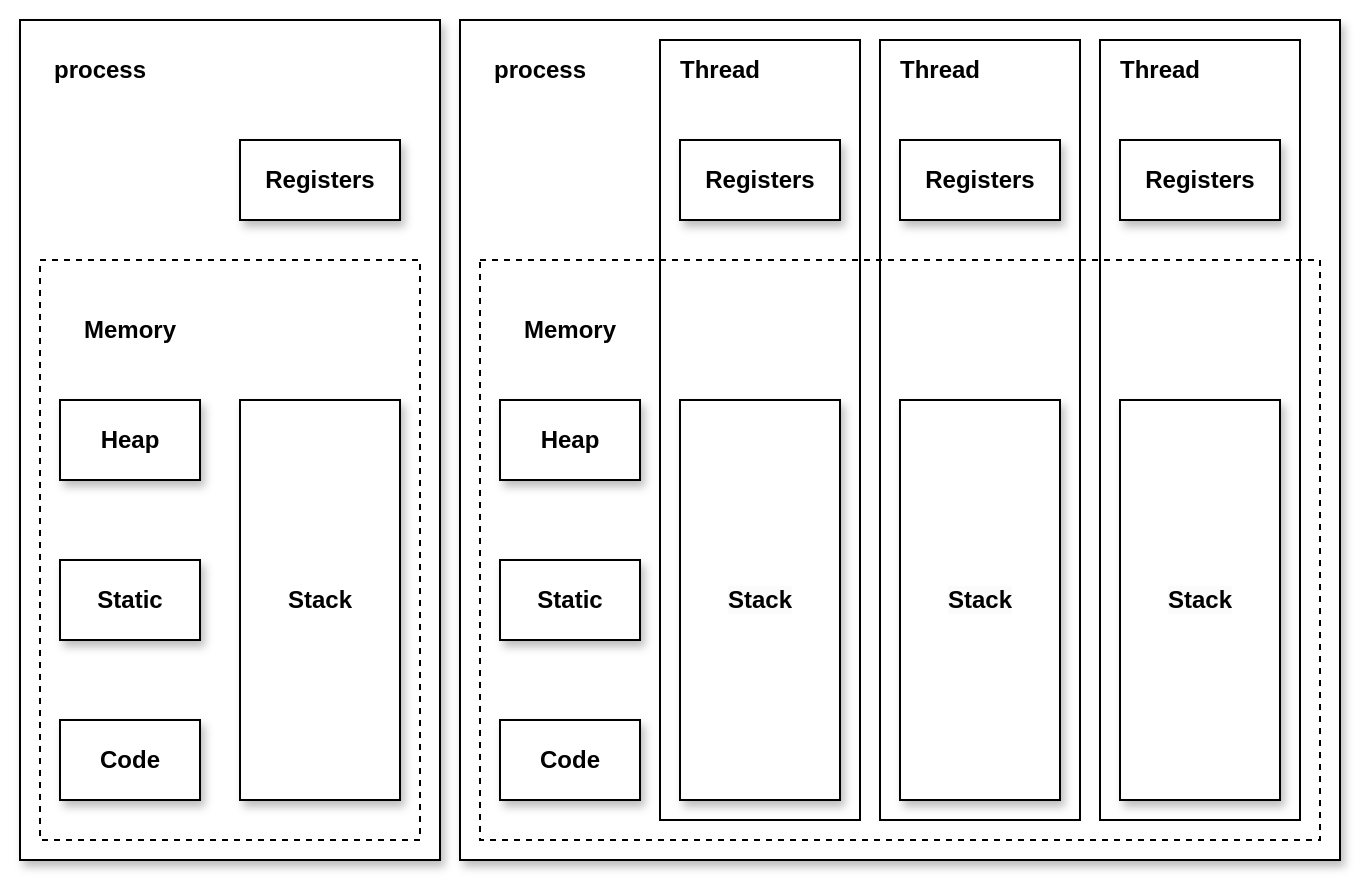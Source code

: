 <mxfile version="21.4.0" type="device" pages="2">
  <diagram name="process vs thread" id="vVsf7y6aLCeZuOeQ3_Q5">
    <mxGraphModel dx="1408" dy="1043" grid="1" gridSize="10" guides="1" tooltips="1" connect="1" arrows="1" fold="1" page="1" pageScale="1" pageWidth="827" pageHeight="1169" math="0" shadow="0">
      <root>
        <mxCell id="0" />
        <mxCell id="1" parent="0" />
        <mxCell id="RyWQwI0cDfIO8_9Zq9iC-2" value="" style="rounded=0;whiteSpace=wrap;html=1;fillColor=none;dashed=1;fontStyle=1;strokeColor=none;" vertex="1" parent="1">
          <mxGeometry x="80" y="160" width="680" height="440" as="geometry" />
        </mxCell>
        <mxCell id="RyWQwI0cDfIO8_9Zq9iC-4" value="" style="rounded=0;whiteSpace=wrap;html=1;fontStyle=1;shadow=1;" vertex="1" parent="1">
          <mxGeometry x="310" y="170" width="440" height="420" as="geometry" />
        </mxCell>
        <mxCell id="RyWQwI0cDfIO8_9Zq9iC-25" value="" style="rounded=0;whiteSpace=wrap;html=1;fillColor=none;fontStyle=1" vertex="1" parent="1">
          <mxGeometry x="410" y="180" width="100" height="390" as="geometry" />
        </mxCell>
        <mxCell id="RyWQwI0cDfIO8_9Zq9iC-26" value="" style="rounded=0;whiteSpace=wrap;html=1;fillColor=none;fontStyle=1" vertex="1" parent="1">
          <mxGeometry x="520" y="180" width="100" height="390" as="geometry" />
        </mxCell>
        <mxCell id="RyWQwI0cDfIO8_9Zq9iC-27" value="" style="rounded=0;whiteSpace=wrap;html=1;fillColor=none;fontStyle=1" vertex="1" parent="1">
          <mxGeometry x="630" y="180" width="100" height="390" as="geometry" />
        </mxCell>
        <mxCell id="RyWQwI0cDfIO8_9Zq9iC-3" value="" style="rounded=0;whiteSpace=wrap;html=1;fontStyle=1;shadow=1;" vertex="1" parent="1">
          <mxGeometry x="90" y="170" width="210" height="420" as="geometry" />
        </mxCell>
        <mxCell id="RyWQwI0cDfIO8_9Zq9iC-9" value="" style="rounded=0;whiteSpace=wrap;html=1;fillColor=none;dashed=1;fontStyle=1" vertex="1" parent="1">
          <mxGeometry x="100" y="290" width="190" height="290" as="geometry" />
        </mxCell>
        <mxCell id="RyWQwI0cDfIO8_9Zq9iC-5" value="Heap" style="rounded=0;whiteSpace=wrap;html=1;shadow=1;fontStyle=1" vertex="1" parent="1">
          <mxGeometry x="110" y="360" width="70" height="40" as="geometry" />
        </mxCell>
        <mxCell id="RyWQwI0cDfIO8_9Zq9iC-6" value="Static" style="rounded=0;whiteSpace=wrap;html=1;shadow=1;fontStyle=1" vertex="1" parent="1">
          <mxGeometry x="110" y="440" width="70" height="40" as="geometry" />
        </mxCell>
        <mxCell id="RyWQwI0cDfIO8_9Zq9iC-7" value="Code" style="rounded=0;whiteSpace=wrap;html=1;shadow=1;fontStyle=1" vertex="1" parent="1">
          <mxGeometry x="110" y="520" width="70" height="40" as="geometry" />
        </mxCell>
        <mxCell id="RyWQwI0cDfIO8_9Zq9iC-8" value="Stack" style="rounded=0;whiteSpace=wrap;html=1;shadow=1;fontStyle=1" vertex="1" parent="1">
          <mxGeometry x="200" y="360" width="80" height="200" as="geometry" />
        </mxCell>
        <mxCell id="RyWQwI0cDfIO8_9Zq9iC-10" value="Memory" style="text;html=1;strokeColor=none;fillColor=none;align=center;verticalAlign=middle;whiteSpace=wrap;rounded=0;fontStyle=1" vertex="1" parent="1">
          <mxGeometry x="115" y="310" width="60" height="30" as="geometry" />
        </mxCell>
        <mxCell id="RyWQwI0cDfIO8_9Zq9iC-11" value="Registers" style="rounded=0;whiteSpace=wrap;html=1;shadow=1;fontStyle=1" vertex="1" parent="1">
          <mxGeometry x="200" y="230" width="80" height="40" as="geometry" />
        </mxCell>
        <mxCell id="RyWQwI0cDfIO8_9Zq9iC-14" value="" style="rounded=0;whiteSpace=wrap;html=1;fillColor=none;dashed=1;fontStyle=1" vertex="1" parent="1">
          <mxGeometry x="320" y="290" width="420" height="290" as="geometry" />
        </mxCell>
        <mxCell id="RyWQwI0cDfIO8_9Zq9iC-15" value="Heap" style="rounded=0;whiteSpace=wrap;html=1;shadow=1;fontStyle=1" vertex="1" parent="1">
          <mxGeometry x="330" y="360" width="70" height="40" as="geometry" />
        </mxCell>
        <mxCell id="RyWQwI0cDfIO8_9Zq9iC-16" value="Static" style="rounded=0;whiteSpace=wrap;html=1;shadow=1;fontStyle=1" vertex="1" parent="1">
          <mxGeometry x="330" y="440" width="70" height="40" as="geometry" />
        </mxCell>
        <mxCell id="RyWQwI0cDfIO8_9Zq9iC-17" value="Code" style="rounded=0;whiteSpace=wrap;html=1;shadow=1;fontStyle=1" vertex="1" parent="1">
          <mxGeometry x="330" y="520" width="70" height="40" as="geometry" />
        </mxCell>
        <mxCell id="RyWQwI0cDfIO8_9Zq9iC-18" value="&lt;meta charset=&quot;utf-8&quot;&gt;&lt;span style=&quot;color: rgb(0, 0, 0); font-family: Helvetica; font-size: 12px; font-style: normal; font-variant-ligatures: normal; font-variant-caps: normal; font-weight: 700; letter-spacing: normal; orphans: 2; text-align: center; text-indent: 0px; text-transform: none; widows: 2; word-spacing: 0px; -webkit-text-stroke-width: 0px; background-color: rgb(251, 251, 251); text-decoration-thickness: initial; text-decoration-style: initial; text-decoration-color: initial; float: none; display: inline !important;&quot;&gt;Stack&lt;/span&gt;" style="rounded=0;whiteSpace=wrap;html=1;shadow=1;fontStyle=1" vertex="1" parent="1">
          <mxGeometry x="420" y="360" width="80" height="200" as="geometry" />
        </mxCell>
        <mxCell id="RyWQwI0cDfIO8_9Zq9iC-19" value="Memory" style="text;html=1;strokeColor=none;fillColor=none;align=center;verticalAlign=middle;whiteSpace=wrap;rounded=0;fontStyle=1" vertex="1" parent="1">
          <mxGeometry x="335" y="310" width="60" height="30" as="geometry" />
        </mxCell>
        <mxCell id="RyWQwI0cDfIO8_9Zq9iC-20" value="Registers" style="rounded=0;whiteSpace=wrap;html=1;shadow=1;fontStyle=1" vertex="1" parent="1">
          <mxGeometry x="420" y="230" width="80" height="40" as="geometry" />
        </mxCell>
        <mxCell id="RyWQwI0cDfIO8_9Zq9iC-21" value="&lt;meta charset=&quot;utf-8&quot;&gt;&lt;span style=&quot;color: rgb(0, 0, 0); font-family: Helvetica; font-size: 12px; font-style: normal; font-variant-ligatures: normal; font-variant-caps: normal; font-weight: 700; letter-spacing: normal; orphans: 2; text-align: center; text-indent: 0px; text-transform: none; widows: 2; word-spacing: 0px; -webkit-text-stroke-width: 0px; background-color: rgb(251, 251, 251); text-decoration-thickness: initial; text-decoration-style: initial; text-decoration-color: initial; float: none; display: inline !important;&quot;&gt;Stack&lt;/span&gt;" style="rounded=0;whiteSpace=wrap;html=1;shadow=1;fontStyle=1" vertex="1" parent="1">
          <mxGeometry x="530" y="360" width="80" height="200" as="geometry" />
        </mxCell>
        <mxCell id="RyWQwI0cDfIO8_9Zq9iC-22" value="&lt;meta charset=&quot;utf-8&quot;&gt;&lt;span style=&quot;color: rgb(0, 0, 0); font-family: Helvetica; font-size: 12px; font-style: normal; font-variant-ligatures: normal; font-variant-caps: normal; font-weight: 700; letter-spacing: normal; orphans: 2; text-align: center; text-indent: 0px; text-transform: none; widows: 2; word-spacing: 0px; -webkit-text-stroke-width: 0px; background-color: rgb(251, 251, 251); text-decoration-thickness: initial; text-decoration-style: initial; text-decoration-color: initial; float: none; display: inline !important;&quot;&gt;Stack&lt;/span&gt;" style="rounded=0;whiteSpace=wrap;html=1;shadow=1;fontStyle=1" vertex="1" parent="1">
          <mxGeometry x="640" y="360" width="80" height="200" as="geometry" />
        </mxCell>
        <mxCell id="RyWQwI0cDfIO8_9Zq9iC-23" value="Registers" style="rounded=0;whiteSpace=wrap;html=1;shadow=1;fontStyle=1" vertex="1" parent="1">
          <mxGeometry x="530" y="230" width="80" height="40" as="geometry" />
        </mxCell>
        <mxCell id="RyWQwI0cDfIO8_9Zq9iC-24" value="Registers" style="rounded=0;whiteSpace=wrap;html=1;shadow=1;fontStyle=1" vertex="1" parent="1">
          <mxGeometry x="640" y="230" width="80" height="40" as="geometry" />
        </mxCell>
        <mxCell id="RyWQwI0cDfIO8_9Zq9iC-28" value="process" style="text;html=1;strokeColor=none;fillColor=none;align=center;verticalAlign=middle;whiteSpace=wrap;rounded=0;fontStyle=1" vertex="1" parent="1">
          <mxGeometry x="100" y="180" width="60" height="30" as="geometry" />
        </mxCell>
        <mxCell id="RyWQwI0cDfIO8_9Zq9iC-29" value="process" style="text;html=1;strokeColor=none;fillColor=none;align=center;verticalAlign=middle;whiteSpace=wrap;rounded=0;fontStyle=1" vertex="1" parent="1">
          <mxGeometry x="320" y="180" width="60" height="30" as="geometry" />
        </mxCell>
        <mxCell id="RyWQwI0cDfIO8_9Zq9iC-30" value="Thread" style="text;html=1;strokeColor=none;fillColor=none;align=center;verticalAlign=middle;whiteSpace=wrap;rounded=0;fontStyle=1" vertex="1" parent="1">
          <mxGeometry x="410" y="180" width="60" height="30" as="geometry" />
        </mxCell>
        <mxCell id="RyWQwI0cDfIO8_9Zq9iC-31" value="Thread" style="text;html=1;strokeColor=none;fillColor=none;align=center;verticalAlign=middle;whiteSpace=wrap;rounded=0;fontStyle=1" vertex="1" parent="1">
          <mxGeometry x="520" y="180" width="60" height="30" as="geometry" />
        </mxCell>
        <mxCell id="RyWQwI0cDfIO8_9Zq9iC-32" value="Thread" style="text;html=1;strokeColor=none;fillColor=none;align=center;verticalAlign=middle;whiteSpace=wrap;rounded=0;fontStyle=1" vertex="1" parent="1">
          <mxGeometry x="630" y="180" width="60" height="30" as="geometry" />
        </mxCell>
      </root>
    </mxGraphModel>
  </diagram>
  <diagram id="ybnVsM8zBqesQrFT6bwJ" name="Thread">
    <mxGraphModel dx="1408" dy="1043" grid="1" gridSize="10" guides="1" tooltips="1" connect="1" arrows="1" fold="1" page="1" pageScale="1" pageWidth="827" pageHeight="1169" math="0" shadow="0">
      <root>
        <mxCell id="0" />
        <mxCell id="1" parent="0" />
        <mxCell id="YfhGJfZbO3_CSOJu_2DF-1" value="" style="rounded=0;whiteSpace=wrap;html=1;fillColor=none;fontStyle=1;strokeColor=none;" vertex="1" parent="1">
          <mxGeometry x="80" y="320" width="680" height="160" as="geometry" />
        </mxCell>
        <mxCell id="YfhGJfZbO3_CSOJu_2DF-2" value="" style="endArrow=classic;html=1;rounded=0;strokeWidth=4;" edge="1" parent="1">
          <mxGeometry width="50" height="50" relative="1" as="geometry">
            <mxPoint x="120" y="400" as="sourcePoint" />
            <mxPoint x="720" y="400" as="targetPoint" />
          </mxGeometry>
        </mxCell>
        <mxCell id="YfhGJfZbO3_CSOJu_2DF-3" value="" style="endArrow=classic;html=1;rounded=0;" edge="1" parent="1">
          <mxGeometry width="50" height="50" relative="1" as="geometry">
            <mxPoint x="120" y="440" as="sourcePoint" />
            <mxPoint x="240" y="440" as="targetPoint" />
          </mxGeometry>
        </mxCell>
        <mxCell id="YfhGJfZbO3_CSOJu_2DF-4" value="" style="endArrow=none;dashed=1;html=1;dashPattern=1 3;strokeWidth=2;rounded=0;" edge="1" parent="1">
          <mxGeometry width="50" height="50" relative="1" as="geometry">
            <mxPoint x="300" y="400" as="sourcePoint" />
            <mxPoint x="340" y="440" as="targetPoint" />
          </mxGeometry>
        </mxCell>
        <mxCell id="YfhGJfZbO3_CSOJu_2DF-5" value="" style="endArrow=classic;html=1;rounded=0;" edge="1" parent="1">
          <mxGeometry width="50" height="50" relative="1" as="geometry">
            <mxPoint x="340" y="440" as="sourcePoint" />
            <mxPoint x="460" y="440" as="targetPoint" />
          </mxGeometry>
        </mxCell>
        <mxCell id="YfhGJfZbO3_CSOJu_2DF-6" value="" style="endArrow=classic;html=1;rounded=0;" edge="1" parent="1">
          <mxGeometry width="50" height="50" relative="1" as="geometry">
            <mxPoint x="500" y="360" as="sourcePoint" />
            <mxPoint x="620" y="360" as="targetPoint" />
          </mxGeometry>
        </mxCell>
        <mxCell id="YfhGJfZbO3_CSOJu_2DF-7" value="" style="endArrow=none;dashed=1;html=1;dashPattern=1 3;strokeWidth=2;rounded=0;" edge="1" parent="1">
          <mxGeometry width="50" height="50" relative="1" as="geometry">
            <mxPoint x="460" y="400" as="sourcePoint" />
            <mxPoint x="500" y="360" as="targetPoint" />
          </mxGeometry>
        </mxCell>
        <mxCell id="YfhGJfZbO3_CSOJu_2DF-8" value="Main Thread" style="text;html=1;strokeColor=none;fillColor=none;align=center;verticalAlign=middle;whiteSpace=wrap;rounded=0;" vertex="1" parent="1">
          <mxGeometry x="120" y="360" width="100" height="40" as="geometry" />
        </mxCell>
        <mxCell id="YfhGJfZbO3_CSOJu_2DF-10" value="time" style="text;html=1;strokeColor=none;fillColor=none;align=center;verticalAlign=middle;whiteSpace=wrap;rounded=0;" vertex="1" parent="1">
          <mxGeometry x="120" y="400" width="100" height="40" as="geometry" />
        </mxCell>
        <mxCell id="YfhGJfZbO3_CSOJu_2DF-11" value="Starting new Thread" style="text;html=1;strokeColor=none;fillColor=none;align=center;verticalAlign=middle;whiteSpace=wrap;rounded=0;" vertex="1" parent="1">
          <mxGeometry x="240" y="360" width="120" height="40" as="geometry" />
        </mxCell>
        <mxCell id="YfhGJfZbO3_CSOJu_2DF-13" value="Thread is running" style="text;html=1;strokeColor=none;fillColor=none;align=center;verticalAlign=middle;whiteSpace=wrap;rounded=0;" vertex="1" parent="1">
          <mxGeometry x="340" y="440" width="120" height="40" as="geometry" />
        </mxCell>
        <mxCell id="YfhGJfZbO3_CSOJu_2DF-14" value="Starting new Thread" style="text;html=1;strokeColor=none;fillColor=none;align=center;verticalAlign=middle;whiteSpace=wrap;rounded=0;" vertex="1" parent="1">
          <mxGeometry x="400" y="400" width="120" height="40" as="geometry" />
        </mxCell>
        <mxCell id="YfhGJfZbO3_CSOJu_2DF-15" value="Thread is running" style="text;html=1;strokeColor=none;fillColor=none;align=center;verticalAlign=middle;whiteSpace=wrap;rounded=0;" vertex="1" parent="1">
          <mxGeometry x="500" y="320" width="120" height="40" as="geometry" />
        </mxCell>
      </root>
    </mxGraphModel>
  </diagram>
</mxfile>
